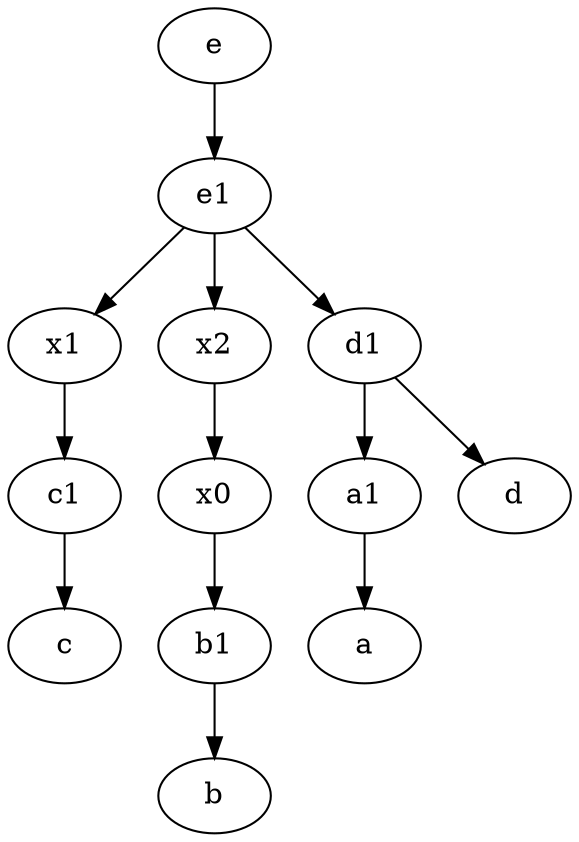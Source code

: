 digraph  {
	c1 [pos="30,15!"];
	a1 [pos="40,15!"];
	e1 [pos="25,45!"];
	x0;
	x1;
	x2;
	d1 [pos="25,30!"];
	e [pos="30,50!"];
	b1 [pos="45,20!"];
	b1 -> b;
	c1 -> c;
	e1 -> x2;
	x2 -> x0;
	d1 -> d;
	e -> e1;
	x0 -> b1;
	x1 -> c1;
	e1 -> d1;
	e1 -> x1;
	a1 -> a;
	d1 -> a1;

	}